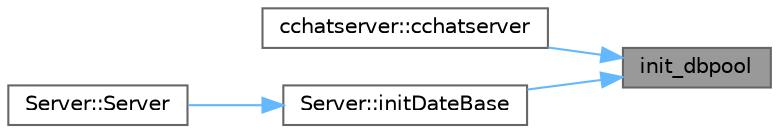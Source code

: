 digraph "init_dbpool"
{
 // LATEX_PDF_SIZE
  bgcolor="transparent";
  edge [fontname=Helvetica,fontsize=10,labelfontname=Helvetica,labelfontsize=10];
  node [fontname=Helvetica,fontsize=10,shape=box,height=0.2,width=0.4];
  rankdir="RL";
  Node1 [id="Node000001",label="init_dbpool",height=0.2,width=0.4,color="gray40", fillcolor="grey60", style="filled", fontcolor="black",tooltip="初始化数据库连接池。"];
  Node1 -> Node2 [id="edge1_Node000001_Node000002",dir="back",color="steelblue1",style="solid",tooltip=" "];
  Node2 [id="Node000002",label="cchatserver::cchatserver",height=0.2,width=0.4,color="grey40", fillcolor="white", style="filled",URL="$classcchatserver.html#a032f4c5c91fd9e4b322bb1d027aa27ae",tooltip=" "];
  Node1 -> Node3 [id="edge2_Node000001_Node000003",dir="back",color="steelblue1",style="solid",tooltip=" "];
  Node3 [id="Node000003",label="Server::initDateBase",height=0.2,width=0.4,color="grey40", fillcolor="white", style="filled",URL="$class_server.html#ab2ff25675fe6c092412770e22da81da1",tooltip="初始化数据库。"];
  Node3 -> Node4 [id="edge3_Node000003_Node000004",dir="back",color="steelblue1",style="solid",tooltip=" "];
  Node4 [id="Node000004",label="Server::Server",height=0.2,width=0.4,color="grey40", fillcolor="white", style="filled",URL="$class_server.html#af2f1305573ef7939b3e8400354878e0d",tooltip="构造函数。"];
}

